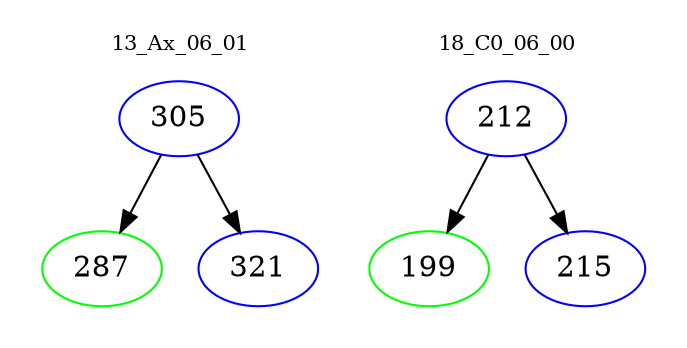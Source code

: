 digraph{
subgraph cluster_0 {
color = white
label = "13_Ax_06_01";
fontsize=10;
T0_305 [label="305", color="blue"]
T0_305 -> T0_287 [color="black"]
T0_287 [label="287", color="green"]
T0_305 -> T0_321 [color="black"]
T0_321 [label="321", color="blue"]
}
subgraph cluster_1 {
color = white
label = "18_C0_06_00";
fontsize=10;
T1_212 [label="212", color="blue"]
T1_212 -> T1_199 [color="black"]
T1_199 [label="199", color="green"]
T1_212 -> T1_215 [color="black"]
T1_215 [label="215", color="blue"]
}
}
